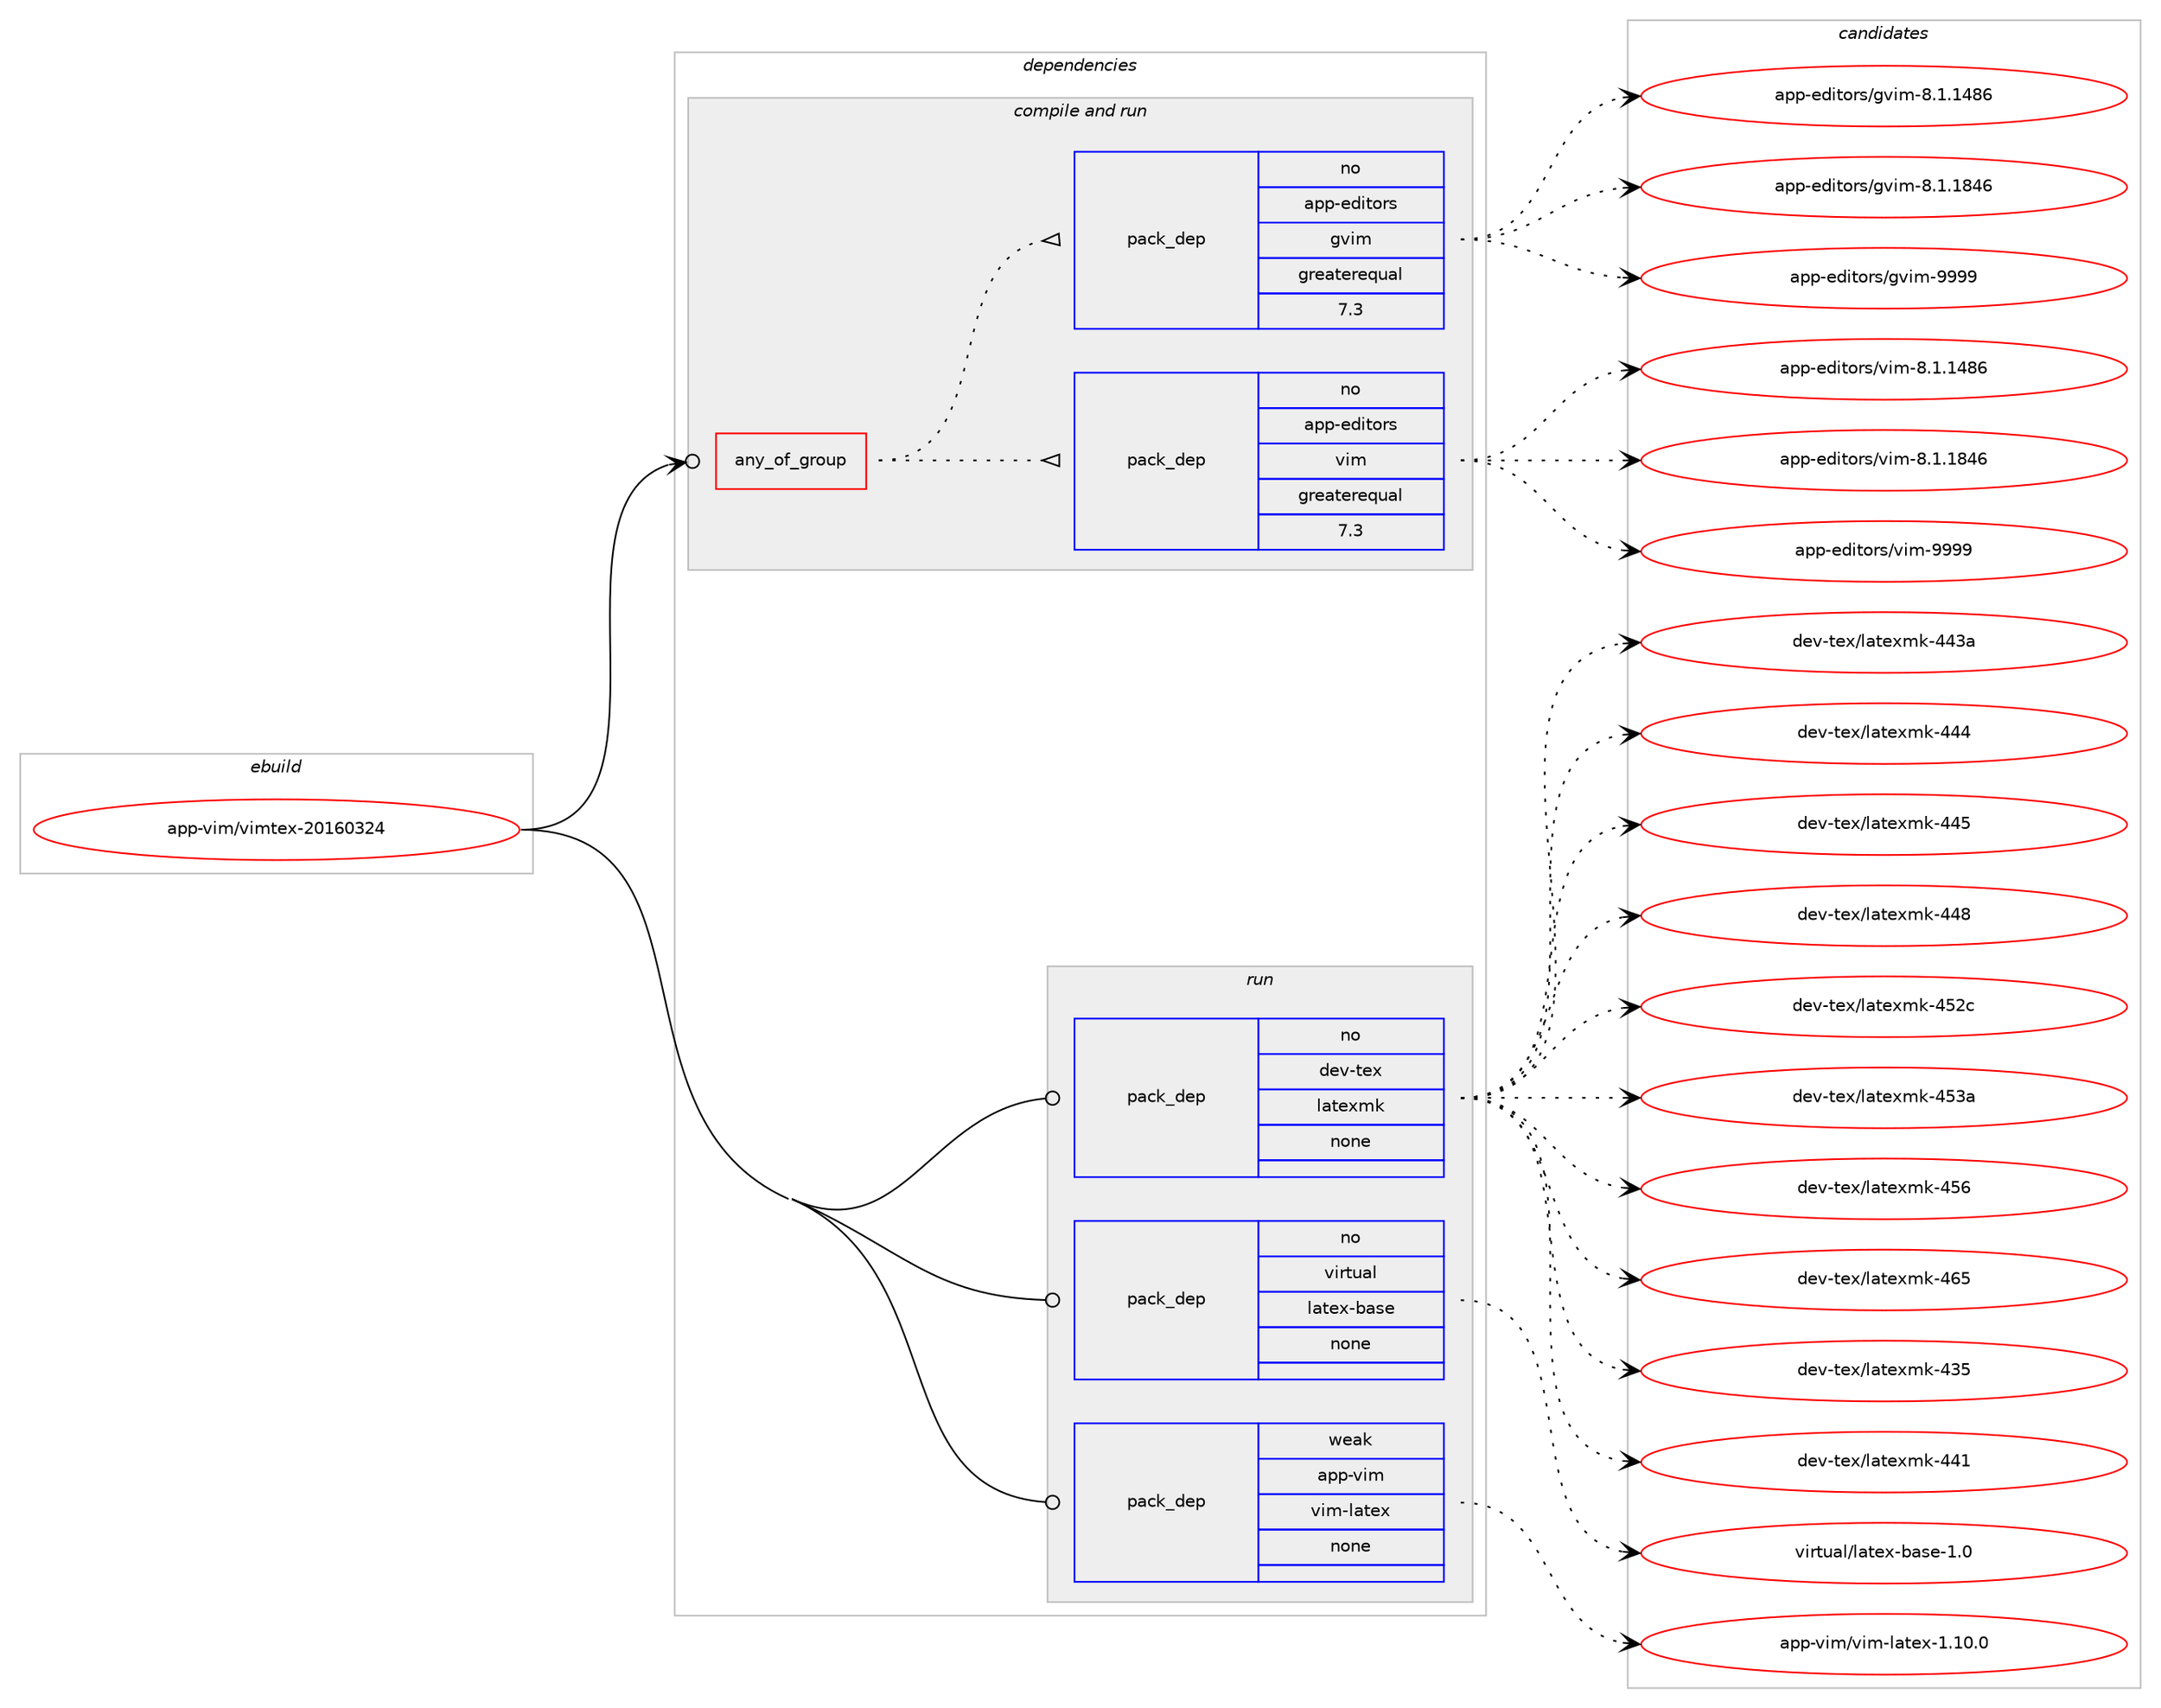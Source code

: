 digraph prolog {

# *************
# Graph options
# *************

newrank=true;
concentrate=true;
compound=true;
graph [rankdir=LR,fontname=Helvetica,fontsize=10,ranksep=1.5];#, ranksep=2.5, nodesep=0.2];
edge  [arrowhead=vee];
node  [fontname=Helvetica,fontsize=10];

# **********
# The ebuild
# **********

subgraph cluster_leftcol {
color=gray;
rank=same;
label=<<i>ebuild</i>>;
id [label="app-vim/vimtex-20160324", color=red, width=4, href="../app-vim/vimtex-20160324.svg"];
}

# ****************
# The dependencies
# ****************

subgraph cluster_midcol {
color=gray;
label=<<i>dependencies</i>>;
subgraph cluster_compile {
fillcolor="#eeeeee";
style=filled;
label=<<i>compile</i>>;
}
subgraph cluster_compileandrun {
fillcolor="#eeeeee";
style=filled;
label=<<i>compile and run</i>>;
subgraph any9218 {
dependency514526 [label=<<TABLE BORDER="0" CELLBORDER="1" CELLSPACING="0" CELLPADDING="4"><TR><TD CELLPADDING="10">any_of_group</TD></TR></TABLE>>, shape=none, color=red];subgraph pack382742 {
dependency514527 [label=<<TABLE BORDER="0" CELLBORDER="1" CELLSPACING="0" CELLPADDING="4" WIDTH="220"><TR><TD ROWSPAN="6" CELLPADDING="30">pack_dep</TD></TR><TR><TD WIDTH="110">no</TD></TR><TR><TD>app-editors</TD></TR><TR><TD>vim</TD></TR><TR><TD>greaterequal</TD></TR><TR><TD>7.3</TD></TR></TABLE>>, shape=none, color=blue];
}
dependency514526:e -> dependency514527:w [weight=20,style="dotted",arrowhead="oinv"];
subgraph pack382743 {
dependency514528 [label=<<TABLE BORDER="0" CELLBORDER="1" CELLSPACING="0" CELLPADDING="4" WIDTH="220"><TR><TD ROWSPAN="6" CELLPADDING="30">pack_dep</TD></TR><TR><TD WIDTH="110">no</TD></TR><TR><TD>app-editors</TD></TR><TR><TD>gvim</TD></TR><TR><TD>greaterequal</TD></TR><TR><TD>7.3</TD></TR></TABLE>>, shape=none, color=blue];
}
dependency514526:e -> dependency514528:w [weight=20,style="dotted",arrowhead="oinv"];
}
id:e -> dependency514526:w [weight=20,style="solid",arrowhead="odotvee"];
}
subgraph cluster_run {
fillcolor="#eeeeee";
style=filled;
label=<<i>run</i>>;
subgraph pack382744 {
dependency514529 [label=<<TABLE BORDER="0" CELLBORDER="1" CELLSPACING="0" CELLPADDING="4" WIDTH="220"><TR><TD ROWSPAN="6" CELLPADDING="30">pack_dep</TD></TR><TR><TD WIDTH="110">no</TD></TR><TR><TD>dev-tex</TD></TR><TR><TD>latexmk</TD></TR><TR><TD>none</TD></TR><TR><TD></TD></TR></TABLE>>, shape=none, color=blue];
}
id:e -> dependency514529:w [weight=20,style="solid",arrowhead="odot"];
subgraph pack382745 {
dependency514530 [label=<<TABLE BORDER="0" CELLBORDER="1" CELLSPACING="0" CELLPADDING="4" WIDTH="220"><TR><TD ROWSPAN="6" CELLPADDING="30">pack_dep</TD></TR><TR><TD WIDTH="110">no</TD></TR><TR><TD>virtual</TD></TR><TR><TD>latex-base</TD></TR><TR><TD>none</TD></TR><TR><TD></TD></TR></TABLE>>, shape=none, color=blue];
}
id:e -> dependency514530:w [weight=20,style="solid",arrowhead="odot"];
subgraph pack382746 {
dependency514531 [label=<<TABLE BORDER="0" CELLBORDER="1" CELLSPACING="0" CELLPADDING="4" WIDTH="220"><TR><TD ROWSPAN="6" CELLPADDING="30">pack_dep</TD></TR><TR><TD WIDTH="110">weak</TD></TR><TR><TD>app-vim</TD></TR><TR><TD>vim-latex</TD></TR><TR><TD>none</TD></TR><TR><TD></TD></TR></TABLE>>, shape=none, color=blue];
}
id:e -> dependency514531:w [weight=20,style="solid",arrowhead="odot"];
}
}

# **************
# The candidates
# **************

subgraph cluster_choices {
rank=same;
color=gray;
label=<<i>candidates</i>>;

subgraph choice382742 {
color=black;
nodesep=1;
choice971121124510110010511611111411547118105109455646494649525654 [label="app-editors/vim-8.1.1486", color=red, width=4,href="../app-editors/vim-8.1.1486.svg"];
choice971121124510110010511611111411547118105109455646494649565254 [label="app-editors/vim-8.1.1846", color=red, width=4,href="../app-editors/vim-8.1.1846.svg"];
choice9711211245101100105116111114115471181051094557575757 [label="app-editors/vim-9999", color=red, width=4,href="../app-editors/vim-9999.svg"];
dependency514527:e -> choice971121124510110010511611111411547118105109455646494649525654:w [style=dotted,weight="100"];
dependency514527:e -> choice971121124510110010511611111411547118105109455646494649565254:w [style=dotted,weight="100"];
dependency514527:e -> choice9711211245101100105116111114115471181051094557575757:w [style=dotted,weight="100"];
}
subgraph choice382743 {
color=black;
nodesep=1;
choice971121124510110010511611111411547103118105109455646494649525654 [label="app-editors/gvim-8.1.1486", color=red, width=4,href="../app-editors/gvim-8.1.1486.svg"];
choice971121124510110010511611111411547103118105109455646494649565254 [label="app-editors/gvim-8.1.1846", color=red, width=4,href="../app-editors/gvim-8.1.1846.svg"];
choice9711211245101100105116111114115471031181051094557575757 [label="app-editors/gvim-9999", color=red, width=4,href="../app-editors/gvim-9999.svg"];
dependency514528:e -> choice971121124510110010511611111411547103118105109455646494649525654:w [style=dotted,weight="100"];
dependency514528:e -> choice971121124510110010511611111411547103118105109455646494649565254:w [style=dotted,weight="100"];
dependency514528:e -> choice9711211245101100105116111114115471031181051094557575757:w [style=dotted,weight="100"];
}
subgraph choice382744 {
color=black;
nodesep=1;
choice10010111845116101120471089711610112010910745525153 [label="dev-tex/latexmk-435", color=red, width=4,href="../dev-tex/latexmk-435.svg"];
choice10010111845116101120471089711610112010910745525249 [label="dev-tex/latexmk-441", color=red, width=4,href="../dev-tex/latexmk-441.svg"];
choice1001011184511610112047108971161011201091074552525197 [label="dev-tex/latexmk-443a", color=red, width=4,href="../dev-tex/latexmk-443a.svg"];
choice10010111845116101120471089711610112010910745525252 [label="dev-tex/latexmk-444", color=red, width=4,href="../dev-tex/latexmk-444.svg"];
choice10010111845116101120471089711610112010910745525253 [label="dev-tex/latexmk-445", color=red, width=4,href="../dev-tex/latexmk-445.svg"];
choice10010111845116101120471089711610112010910745525256 [label="dev-tex/latexmk-448", color=red, width=4,href="../dev-tex/latexmk-448.svg"];
choice1001011184511610112047108971161011201091074552535099 [label="dev-tex/latexmk-452c", color=red, width=4,href="../dev-tex/latexmk-452c.svg"];
choice1001011184511610112047108971161011201091074552535197 [label="dev-tex/latexmk-453a", color=red, width=4,href="../dev-tex/latexmk-453a.svg"];
choice10010111845116101120471089711610112010910745525354 [label="dev-tex/latexmk-456", color=red, width=4,href="../dev-tex/latexmk-456.svg"];
choice10010111845116101120471089711610112010910745525453 [label="dev-tex/latexmk-465", color=red, width=4,href="../dev-tex/latexmk-465.svg"];
dependency514529:e -> choice10010111845116101120471089711610112010910745525153:w [style=dotted,weight="100"];
dependency514529:e -> choice10010111845116101120471089711610112010910745525249:w [style=dotted,weight="100"];
dependency514529:e -> choice1001011184511610112047108971161011201091074552525197:w [style=dotted,weight="100"];
dependency514529:e -> choice10010111845116101120471089711610112010910745525252:w [style=dotted,weight="100"];
dependency514529:e -> choice10010111845116101120471089711610112010910745525253:w [style=dotted,weight="100"];
dependency514529:e -> choice10010111845116101120471089711610112010910745525256:w [style=dotted,weight="100"];
dependency514529:e -> choice1001011184511610112047108971161011201091074552535099:w [style=dotted,weight="100"];
dependency514529:e -> choice1001011184511610112047108971161011201091074552535197:w [style=dotted,weight="100"];
dependency514529:e -> choice10010111845116101120471089711610112010910745525354:w [style=dotted,weight="100"];
dependency514529:e -> choice10010111845116101120471089711610112010910745525453:w [style=dotted,weight="100"];
}
subgraph choice382745 {
color=black;
nodesep=1;
choice11810511411611797108471089711610112045989711510145494648 [label="virtual/latex-base-1.0", color=red, width=4,href="../virtual/latex-base-1.0.svg"];
dependency514530:e -> choice11810511411611797108471089711610112045989711510145494648:w [style=dotted,weight="100"];
}
subgraph choice382746 {
color=black;
nodesep=1;
choice971121124511810510947118105109451089711610112045494649484648 [label="app-vim/vim-latex-1.10.0", color=red, width=4,href="../app-vim/vim-latex-1.10.0.svg"];
dependency514531:e -> choice971121124511810510947118105109451089711610112045494649484648:w [style=dotted,weight="100"];
}
}

}
